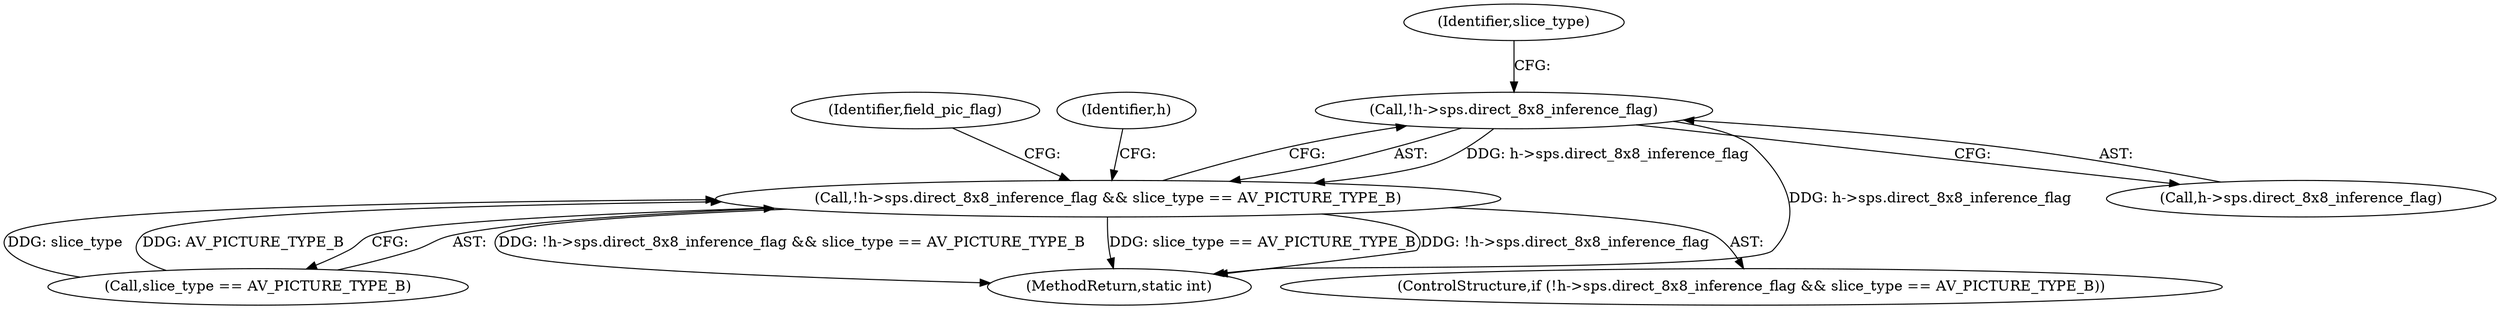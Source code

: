 digraph "0_FFmpeg_29ffeef5e73b8f41ff3a3f2242d356759c66f91f@pointer" {
"1001052" [label="(Call,!h->sps.direct_8x8_inference_flag)"];
"1001051" [label="(Call,!h->sps.direct_8x8_inference_flag && slice_type == AV_PICTURE_TYPE_B)"];
"1001058" [label="(Call,slice_type == AV_PICTURE_TYPE_B)"];
"1001059" [label="(Identifier,slice_type)"];
"1001052" [label="(Call,!h->sps.direct_8x8_inference_flag)"];
"1001072" [label="(Identifier,field_pic_flag)"];
"1003435" [label="(MethodReturn,static int)"];
"1001053" [label="(Call,h->sps.direct_8x8_inference_flag)"];
"1001064" [label="(Identifier,h)"];
"1001050" [label="(ControlStructure,if (!h->sps.direct_8x8_inference_flag && slice_type == AV_PICTURE_TYPE_B))"];
"1001051" [label="(Call,!h->sps.direct_8x8_inference_flag && slice_type == AV_PICTURE_TYPE_B)"];
"1001052" -> "1001051"  [label="AST: "];
"1001052" -> "1001053"  [label="CFG: "];
"1001053" -> "1001052"  [label="AST: "];
"1001059" -> "1001052"  [label="CFG: "];
"1001051" -> "1001052"  [label="CFG: "];
"1001052" -> "1003435"  [label="DDG: h->sps.direct_8x8_inference_flag"];
"1001052" -> "1001051"  [label="DDG: h->sps.direct_8x8_inference_flag"];
"1001051" -> "1001050"  [label="AST: "];
"1001051" -> "1001058"  [label="CFG: "];
"1001058" -> "1001051"  [label="AST: "];
"1001064" -> "1001051"  [label="CFG: "];
"1001072" -> "1001051"  [label="CFG: "];
"1001051" -> "1003435"  [label="DDG: !h->sps.direct_8x8_inference_flag && slice_type == AV_PICTURE_TYPE_B"];
"1001051" -> "1003435"  [label="DDG: slice_type == AV_PICTURE_TYPE_B"];
"1001051" -> "1003435"  [label="DDG: !h->sps.direct_8x8_inference_flag"];
"1001058" -> "1001051"  [label="DDG: slice_type"];
"1001058" -> "1001051"  [label="DDG: AV_PICTURE_TYPE_B"];
}
